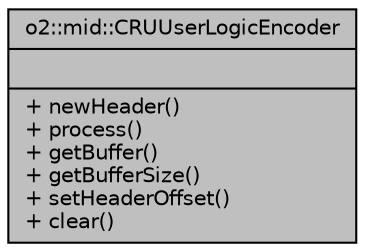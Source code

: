 digraph "o2::mid::CRUUserLogicEncoder"
{
 // INTERACTIVE_SVG=YES
  bgcolor="transparent";
  edge [fontname="Helvetica",fontsize="10",labelfontname="Helvetica",labelfontsize="10"];
  node [fontname="Helvetica",fontsize="10",shape=record];
  Node1 [label="{o2::mid::CRUUserLogicEncoder\n||+ newHeader()\l+ process()\l+ getBuffer()\l+ getBufferSize()\l+ setHeaderOffset()\l+ clear()\l}",height=0.2,width=0.4,color="black", fillcolor="grey75", style="filled", fontcolor="black"];
}
